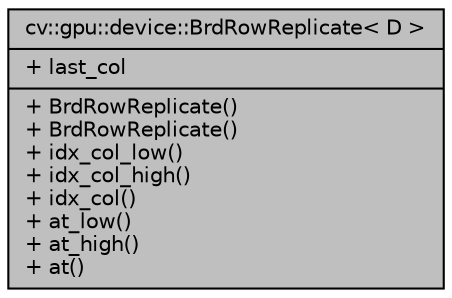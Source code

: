 digraph "cv::gpu::device::BrdRowReplicate&lt; D &gt;"
{
 // LATEX_PDF_SIZE
  edge [fontname="Helvetica",fontsize="10",labelfontname="Helvetica",labelfontsize="10"];
  node [fontname="Helvetica",fontsize="10",shape=record];
  Node1 [label="{cv::gpu::device::BrdRowReplicate\< D \>\n|+ last_col\l|+ BrdRowReplicate()\l+ BrdRowReplicate()\l+ idx_col_low()\l+ idx_col_high()\l+ idx_col()\l+ at_low()\l+ at_high()\l+ at()\l}",height=0.2,width=0.4,color="black", fillcolor="grey75", style="filled", fontcolor="black",tooltip=" "];
}
